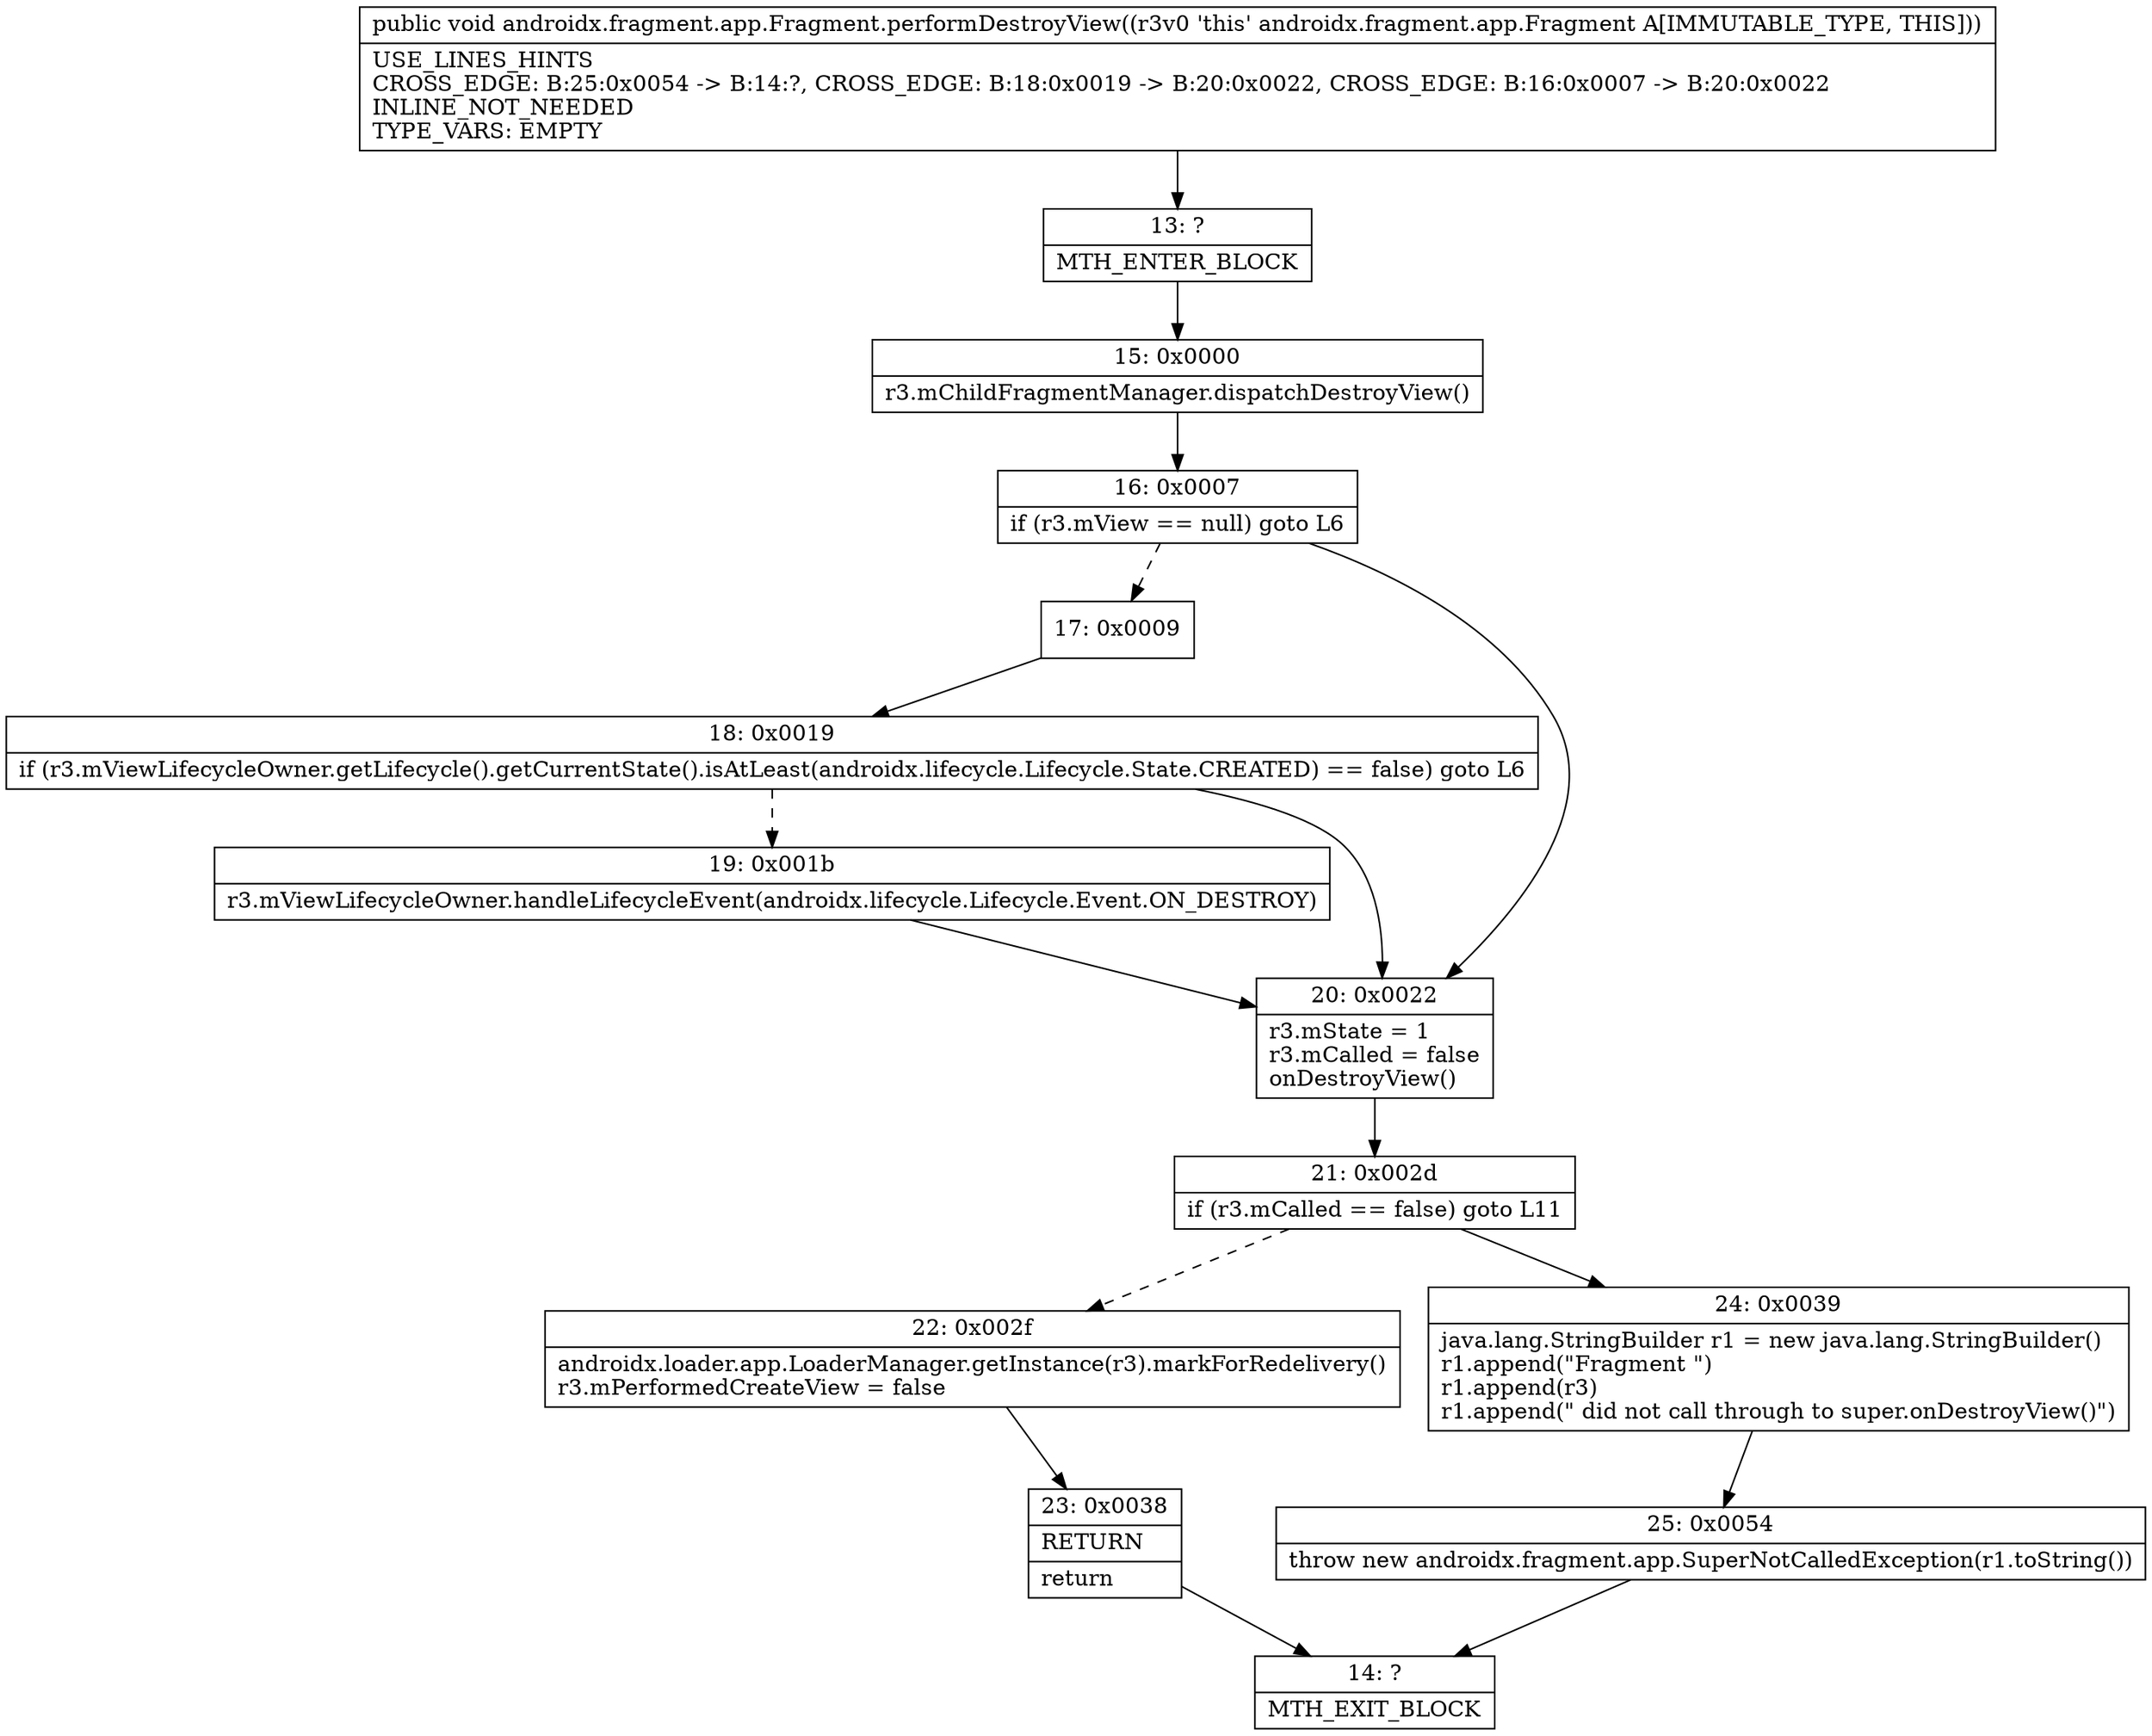 digraph "CFG forandroidx.fragment.app.Fragment.performDestroyView()V" {
Node_13 [shape=record,label="{13\:\ ?|MTH_ENTER_BLOCK\l}"];
Node_15 [shape=record,label="{15\:\ 0x0000|r3.mChildFragmentManager.dispatchDestroyView()\l}"];
Node_16 [shape=record,label="{16\:\ 0x0007|if (r3.mView == null) goto L6\l}"];
Node_17 [shape=record,label="{17\:\ 0x0009}"];
Node_18 [shape=record,label="{18\:\ 0x0019|if (r3.mViewLifecycleOwner.getLifecycle().getCurrentState().isAtLeast(androidx.lifecycle.Lifecycle.State.CREATED) == false) goto L6\l}"];
Node_19 [shape=record,label="{19\:\ 0x001b|r3.mViewLifecycleOwner.handleLifecycleEvent(androidx.lifecycle.Lifecycle.Event.ON_DESTROY)\l}"];
Node_20 [shape=record,label="{20\:\ 0x0022|r3.mState = 1\lr3.mCalled = false\lonDestroyView()\l}"];
Node_21 [shape=record,label="{21\:\ 0x002d|if (r3.mCalled == false) goto L11\l}"];
Node_22 [shape=record,label="{22\:\ 0x002f|androidx.loader.app.LoaderManager.getInstance(r3).markForRedelivery()\lr3.mPerformedCreateView = false\l}"];
Node_23 [shape=record,label="{23\:\ 0x0038|RETURN\l|return\l}"];
Node_14 [shape=record,label="{14\:\ ?|MTH_EXIT_BLOCK\l}"];
Node_24 [shape=record,label="{24\:\ 0x0039|java.lang.StringBuilder r1 = new java.lang.StringBuilder()\lr1.append(\"Fragment \")\lr1.append(r3)\lr1.append(\" did not call through to super.onDestroyView()\")\l}"];
Node_25 [shape=record,label="{25\:\ 0x0054|throw new androidx.fragment.app.SuperNotCalledException(r1.toString())\l}"];
MethodNode[shape=record,label="{public void androidx.fragment.app.Fragment.performDestroyView((r3v0 'this' androidx.fragment.app.Fragment A[IMMUTABLE_TYPE, THIS]))  | USE_LINES_HINTS\lCROSS_EDGE: B:25:0x0054 \-\> B:14:?, CROSS_EDGE: B:18:0x0019 \-\> B:20:0x0022, CROSS_EDGE: B:16:0x0007 \-\> B:20:0x0022\lINLINE_NOT_NEEDED\lTYPE_VARS: EMPTY\l}"];
MethodNode -> Node_13;Node_13 -> Node_15;
Node_15 -> Node_16;
Node_16 -> Node_17[style=dashed];
Node_16 -> Node_20;
Node_17 -> Node_18;
Node_18 -> Node_19[style=dashed];
Node_18 -> Node_20;
Node_19 -> Node_20;
Node_20 -> Node_21;
Node_21 -> Node_22[style=dashed];
Node_21 -> Node_24;
Node_22 -> Node_23;
Node_23 -> Node_14;
Node_24 -> Node_25;
Node_25 -> Node_14;
}

